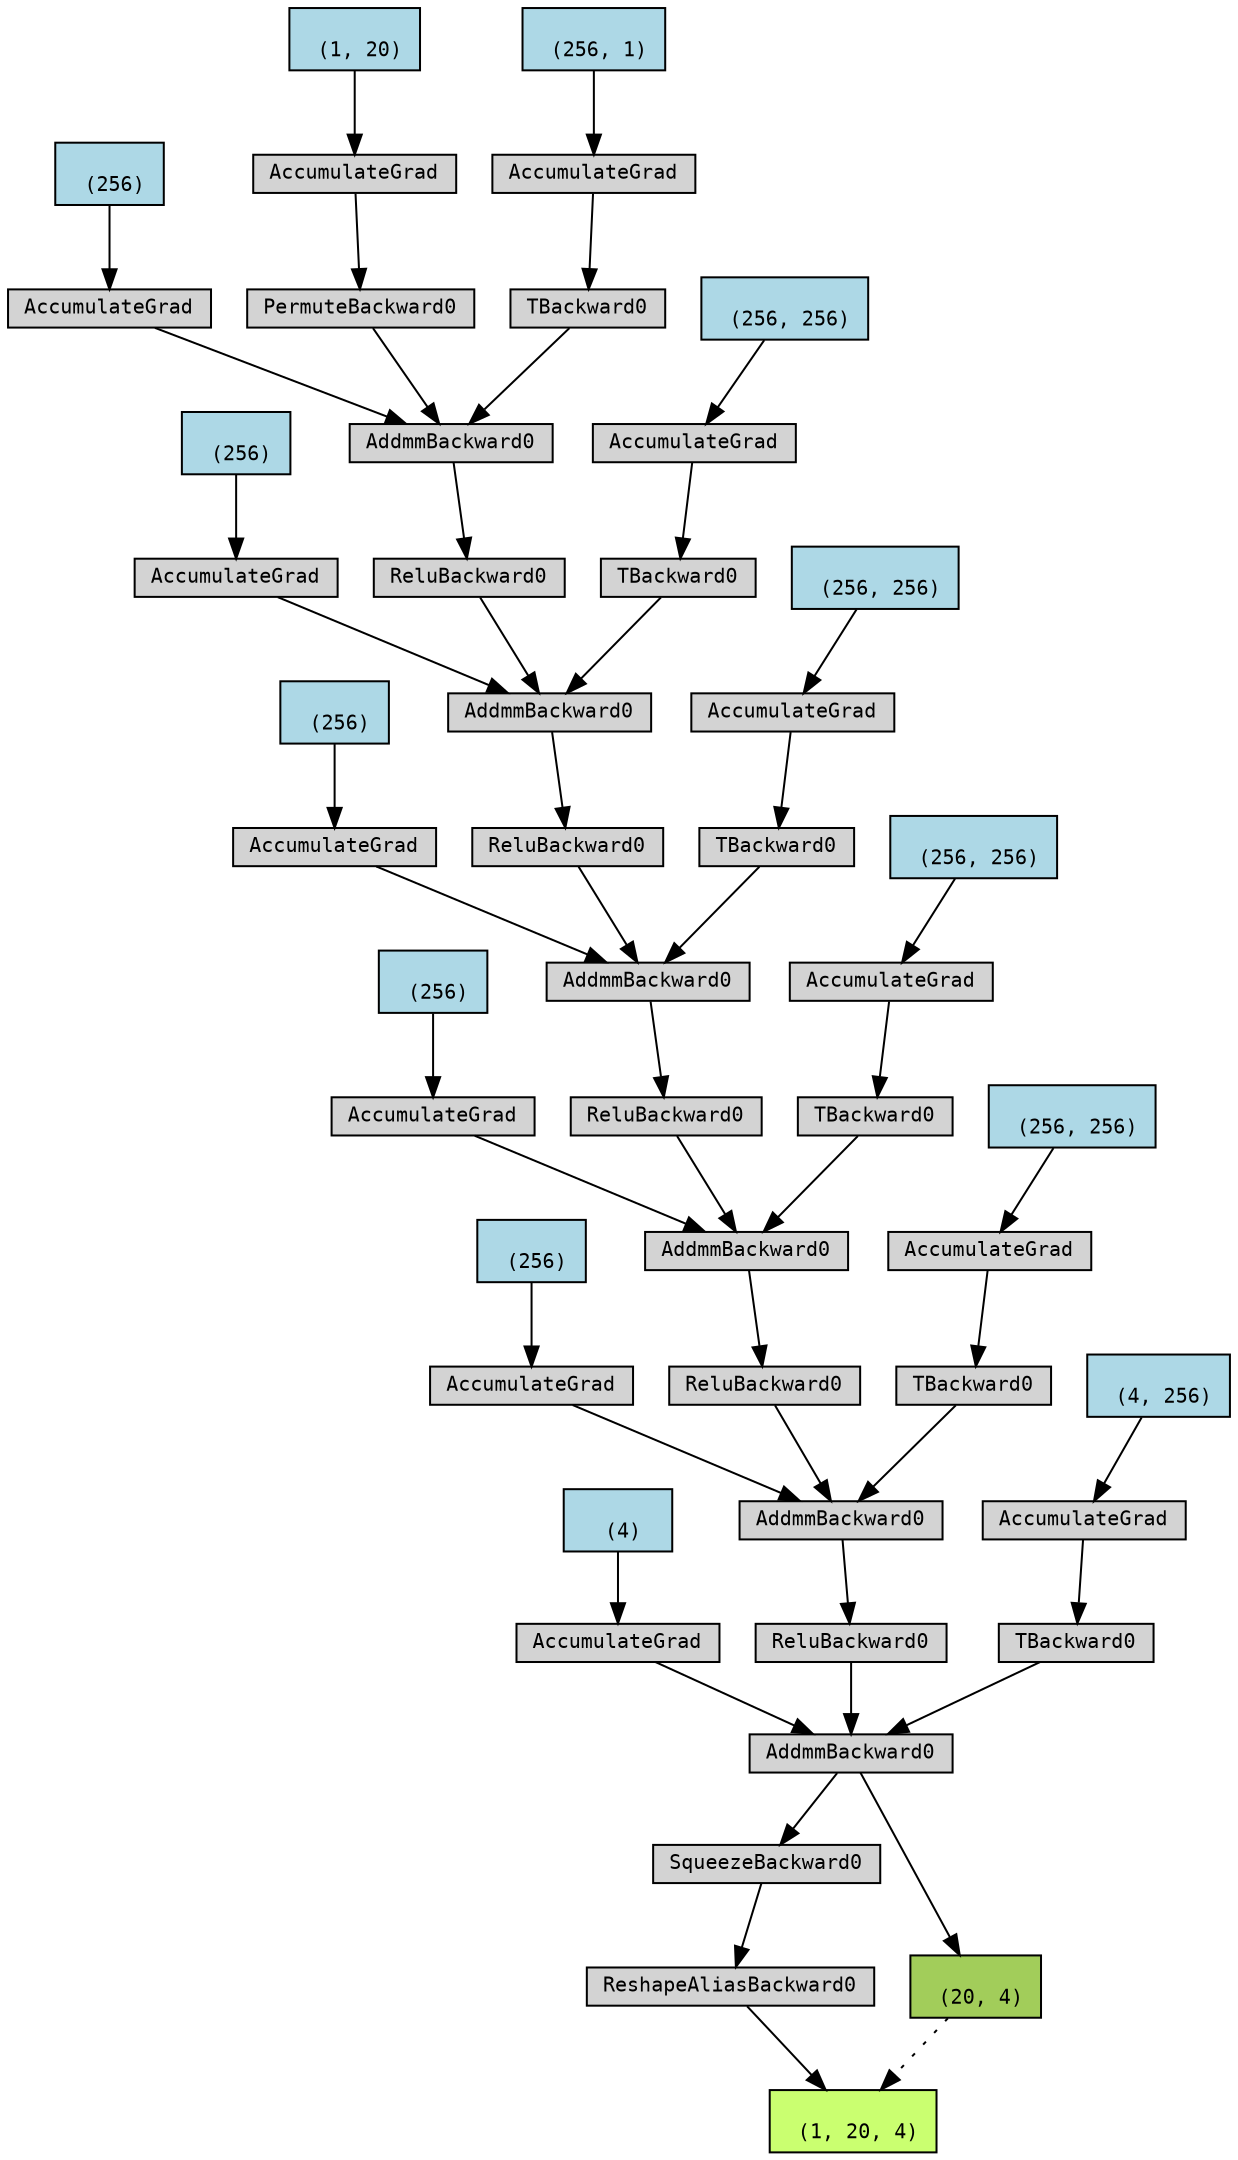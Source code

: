 digraph {
	graph [size="14.399999999999999,14.399999999999999"]
	node [align=left fontname=monospace fontsize=10 height=0.2 ranksep=0.1 shape=box style=filled]
	5627294768 [label="
 (1, 20, 4)" fillcolor=darkolivegreen1]
	5622397824 [label=ReshapeAliasBackward0]
	5622387456 -> 5622397824
	5622387456 [label=SqueezeBackward0]
	5622139440 -> 5622387456
	5622139440 [label=AddmmBackward0]
	5621964736 -> 5622139440
	4975104544 [label="
 (4)" fillcolor=lightblue]
	4975104544 -> 5621964736
	5621964736 [label=AccumulateGrad]
	5622151824 -> 5622139440
	5622151824 [label=ReluBackward0]
	5622152592 -> 5622151824
	5622152592 [label=AddmmBackward0]
	5621965024 -> 5622152592
	4975132992 [label="
 (256)" fillcolor=lightblue]
	4975132992 -> 5621965024
	5621965024 [label=AccumulateGrad]
	5622151056 -> 5622152592
	5622151056 [label=ReluBackward0]
	5622145920 -> 5622151056
	5622145920 [label=AddmmBackward0]
	5621965360 -> 5622145920
	4975132752 [label="
 (256)" fillcolor=lightblue]
	4975132752 -> 5621965360
	5621965360 [label=AccumulateGrad]
	5622151392 -> 5622145920
	5622151392 [label=ReluBackward0]
	5622141984 -> 5622151392
	5622141984 [label=AddmmBackward0]
	5621965696 -> 5622141984
	5620868320 [label="
 (256)" fillcolor=lightblue]
	5620868320 -> 5621965696
	5621965696 [label=AccumulateGrad]
	5622151488 -> 5622141984
	5622151488 [label=ReluBackward0]
	5622137328 -> 5622151488
	5622137328 [label=AddmmBackward0]
	5621966032 -> 5622137328
	4975132912 [label="
 (256)" fillcolor=lightblue]
	4975132912 -> 5621966032
	5621966032 [label=AccumulateGrad]
	5622138864 -> 5622137328
	5622138864 [label=ReluBackward0]
	5622152832 -> 5622138864
	5622152832 [label=AddmmBackward0]
	5621966368 -> 5622152832
	4975063872 [label="
 (256)" fillcolor=lightblue]
	4975063872 -> 5621966368
	5621966368 [label=AccumulateGrad]
	5622144144 -> 5622152832
	5622144144 [label=PermuteBackward0]
	5622152256 -> 5622144144
	5627385152 [label="
 (1, 20)" fillcolor=lightblue]
	5627385152 -> 5622152256
	5622152256 [label=AccumulateGrad]
	5622150768 -> 5622152832
	5622150768 [label=TBackward0]
	5621966704 -> 5622150768
	4975063952 [label="
 (256, 1)" fillcolor=lightblue]
	4975063952 -> 5621966704
	5621966704 [label=AccumulateGrad]
	5622148560 -> 5622137328
	5622148560 [label=TBackward0]
	5621966752 -> 5622148560
	4975064032 [label="
 (256, 256)" fillcolor=lightblue]
	4975064032 -> 5621966752
	5621966752 [label=AccumulateGrad]
	5622142944 -> 5622141984
	5622142944 [label=TBackward0]
	5621966416 -> 5622142944
	5620871840 [label="
 (256, 256)" fillcolor=lightblue]
	5620871840 -> 5621966416
	5621966416 [label=AccumulateGrad]
	5622147360 -> 5622145920
	5622147360 [label=TBackward0]
	5621966080 -> 5622147360
	4975132832 [label="
 (256, 256)" fillcolor=lightblue]
	4975132832 -> 5621966080
	5621966080 [label=AccumulateGrad]
	5622147744 -> 5622152592
	5622147744 [label=TBackward0]
	5621965744 -> 5622147744
	4975133072 [label="
 (256, 256)" fillcolor=lightblue]
	4975133072 -> 5621965744
	5621965744 [label=AccumulateGrad]
	5622144480 -> 5622139440
	5622144480 [label=TBackward0]
	5621965408 -> 5622144480
	4975104624 [label="
 (4, 256)" fillcolor=lightblue]
	4975104624 -> 5621965408
	5621965408 [label=AccumulateGrad]
	5622397824 -> 5627294768
	5627087840 [label="
 (20, 4)" fillcolor=darkolivegreen3]
	5622139440 -> 5627087840
	5627087840 -> 5627294768 [style=dotted]
}

